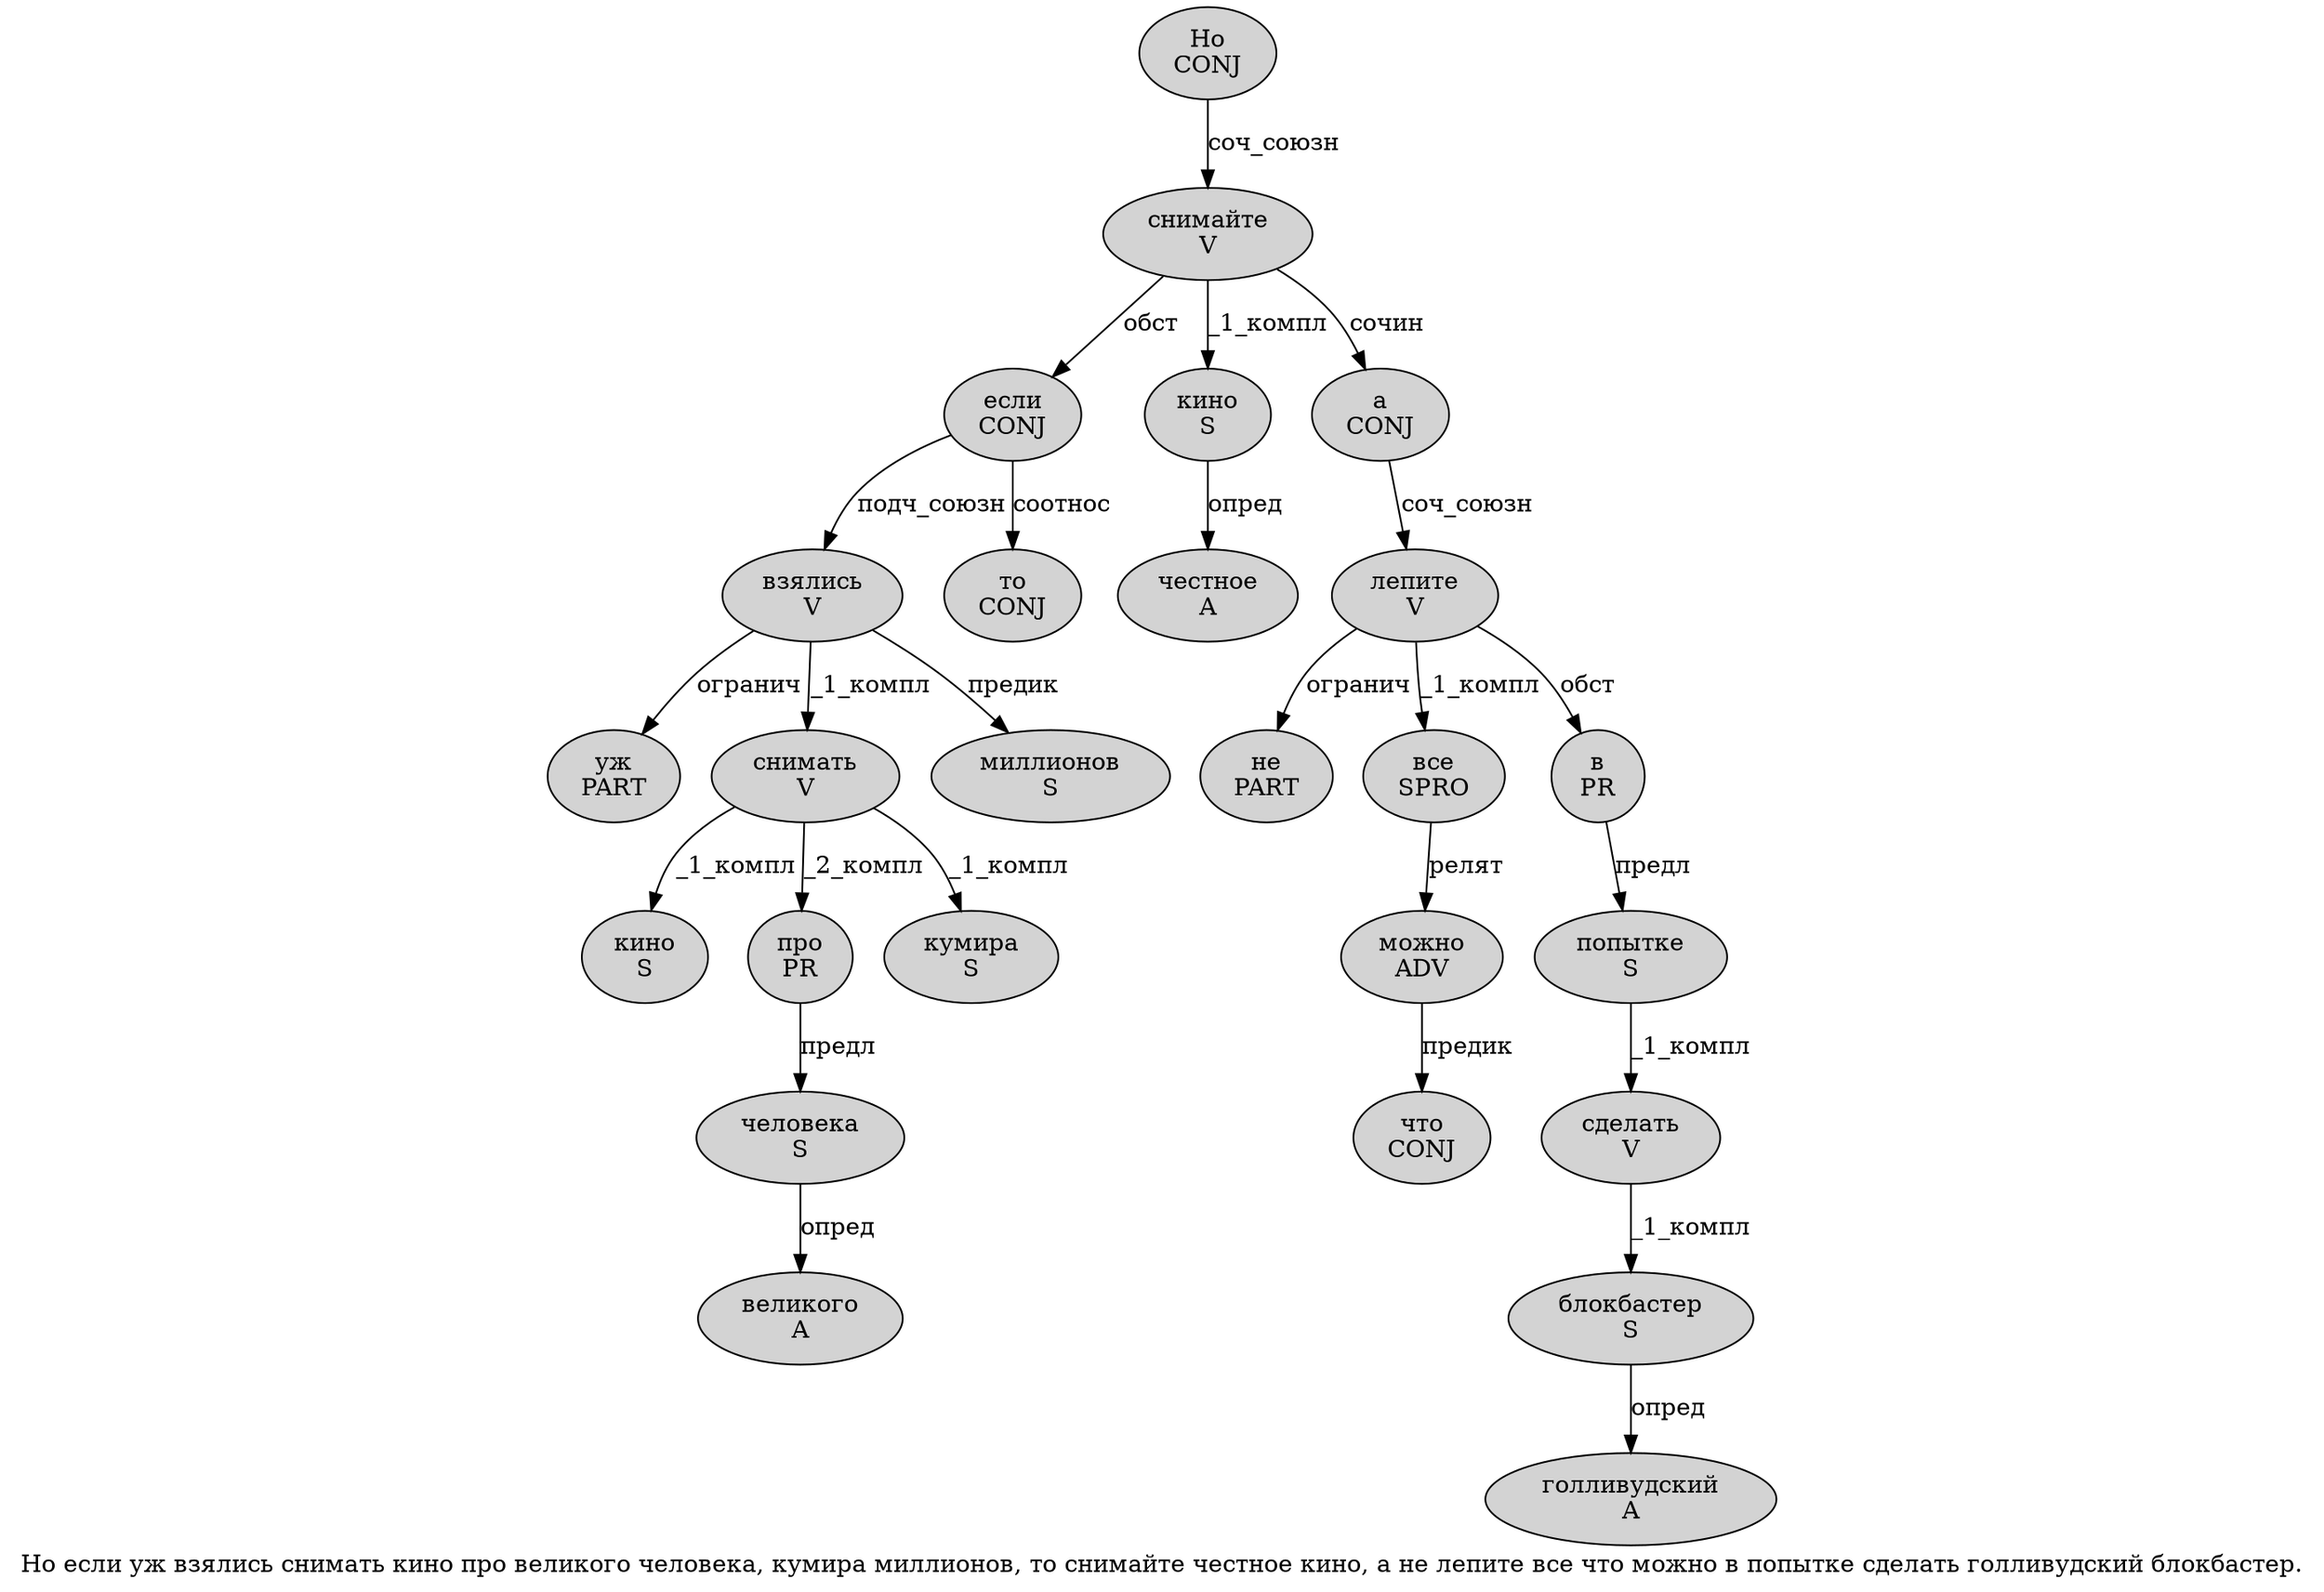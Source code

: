 digraph SENTENCE_3286 {
	graph [label="Но если уж взялись снимать кино про великого человека, кумира миллионов, то снимайте честное кино, а не лепите все что можно в попытке сделать голливудский блокбастер."]
	node [style=filled]
		0 [label="Но
CONJ" color="" fillcolor=lightgray penwidth=1 shape=ellipse]
		1 [label="если
CONJ" color="" fillcolor=lightgray penwidth=1 shape=ellipse]
		2 [label="уж
PART" color="" fillcolor=lightgray penwidth=1 shape=ellipse]
		3 [label="взялись
V" color="" fillcolor=lightgray penwidth=1 shape=ellipse]
		4 [label="снимать
V" color="" fillcolor=lightgray penwidth=1 shape=ellipse]
		5 [label="кино
S" color="" fillcolor=lightgray penwidth=1 shape=ellipse]
		6 [label="про
PR" color="" fillcolor=lightgray penwidth=1 shape=ellipse]
		7 [label="великого
A" color="" fillcolor=lightgray penwidth=1 shape=ellipse]
		8 [label="человека
S" color="" fillcolor=lightgray penwidth=1 shape=ellipse]
		10 [label="кумира
S" color="" fillcolor=lightgray penwidth=1 shape=ellipse]
		11 [label="миллионов
S" color="" fillcolor=lightgray penwidth=1 shape=ellipse]
		13 [label="то
CONJ" color="" fillcolor=lightgray penwidth=1 shape=ellipse]
		14 [label="снимайте
V" color="" fillcolor=lightgray penwidth=1 shape=ellipse]
		15 [label="честное
A" color="" fillcolor=lightgray penwidth=1 shape=ellipse]
		16 [label="кино
S" color="" fillcolor=lightgray penwidth=1 shape=ellipse]
		18 [label="а
CONJ" color="" fillcolor=lightgray penwidth=1 shape=ellipse]
		19 [label="не
PART" color="" fillcolor=lightgray penwidth=1 shape=ellipse]
		20 [label="лепите
V" color="" fillcolor=lightgray penwidth=1 shape=ellipse]
		21 [label="все
SPRO" color="" fillcolor=lightgray penwidth=1 shape=ellipse]
		22 [label="что
CONJ" color="" fillcolor=lightgray penwidth=1 shape=ellipse]
		23 [label="можно
ADV" color="" fillcolor=lightgray penwidth=1 shape=ellipse]
		24 [label="в
PR" color="" fillcolor=lightgray penwidth=1 shape=ellipse]
		25 [label="попытке
S" color="" fillcolor=lightgray penwidth=1 shape=ellipse]
		26 [label="сделать
V" color="" fillcolor=lightgray penwidth=1 shape=ellipse]
		27 [label="голливудский
A" color="" fillcolor=lightgray penwidth=1 shape=ellipse]
		28 [label="блокбастер
S" color="" fillcolor=lightgray penwidth=1 shape=ellipse]
			14 -> 1 [label="обст"]
			14 -> 16 [label="_1_компл"]
			14 -> 18 [label="сочин"]
			3 -> 2 [label="огранич"]
			3 -> 4 [label="_1_компл"]
			3 -> 11 [label="предик"]
			24 -> 25 [label="предл"]
			6 -> 8 [label="предл"]
			28 -> 27 [label="опред"]
			1 -> 3 [label="подч_союзн"]
			1 -> 13 [label="соотнос"]
			20 -> 19 [label="огранич"]
			20 -> 21 [label="_1_компл"]
			20 -> 24 [label="обст"]
			18 -> 20 [label="соч_союзн"]
			26 -> 28 [label="_1_компл"]
			25 -> 26 [label="_1_компл"]
			0 -> 14 [label="соч_союзн"]
			4 -> 5 [label="_1_компл"]
			4 -> 6 [label="_2_компл"]
			4 -> 10 [label="_1_компл"]
			21 -> 23 [label="релят"]
			16 -> 15 [label="опред"]
			23 -> 22 [label="предик"]
			8 -> 7 [label="опред"]
}